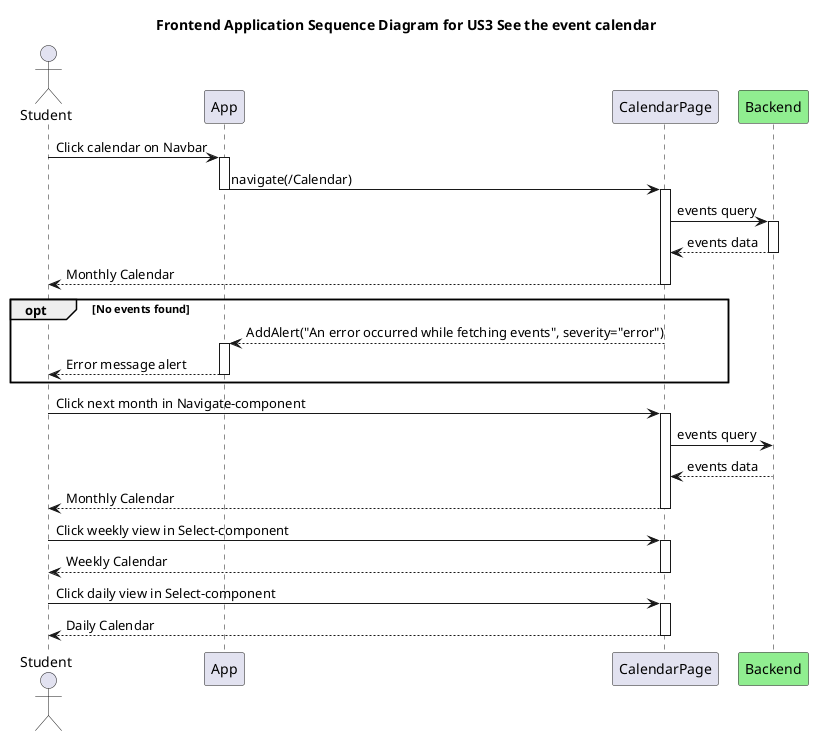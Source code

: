 @startuml "System sequence diagram for US1, and US2"
title Frontend Application Sequence Diagram for US3 See the event calendar
actor Student as User
participant "App" as app
participant "CalendarPage" as cp
participant "Backend" as es #LightGreen

User -> app: Click calendar on Navbar
activate app
app -> cp: navigate(/Calendar)
deactivate app
activate cp
cp -> es: events query
activate es
es --> cp: events data
deactivate es
cp --> User: Monthly Calendar
deactivate cp
opt No events found
cp -->app: AddAlert("An error occurred while fetching events", severity="error")
activate app
app --> User: Error message alert
deactivate app
end

User -> cp: Click next month in Navigate-component
activate cp
cp -> es:  events query
es --> cp: events data
deactivate es
cp --> User: Monthly Calendar
deactivate cp



User -> cp: Click weekly view in Select-component
activate cp
cp --> User: Weekly Calendar
deactivate cp

User -> cp: Click daily view in Select-component
activate cp
cp --> User: Daily Calendar
deactivate cp

@enduml
